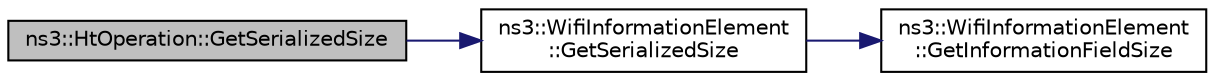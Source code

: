 digraph "ns3::HtOperation::GetSerializedSize"
{
 // LATEX_PDF_SIZE
  edge [fontname="Helvetica",fontsize="10",labelfontname="Helvetica",labelfontsize="10"];
  node [fontname="Helvetica",fontsize="10",shape=record];
  rankdir="LR";
  Node1 [label="ns3::HtOperation::GetSerializedSize",height=0.2,width=0.4,color="black", fillcolor="grey75", style="filled", fontcolor="black",tooltip=" "];
  Node1 -> Node2 [color="midnightblue",fontsize="10",style="solid",fontname="Helvetica"];
  Node2 [label="ns3::WifiInformationElement\l::GetSerializedSize",height=0.2,width=0.4,color="black", fillcolor="white", style="filled",URL="$classns3_1_1_wifi_information_element.html#a1e40d7d7a90f9c6d383223c26a977dc3",tooltip="Get the size of the serialized IE including Element ID and length fields."];
  Node2 -> Node3 [color="midnightblue",fontsize="10",style="solid",fontname="Helvetica"];
  Node3 [label="ns3::WifiInformationElement\l::GetInformationFieldSize",height=0.2,width=0.4,color="black", fillcolor="white", style="filled",URL="$classns3_1_1_wifi_information_element.html#a04af58633c58364e6b8d0ae2a7d777b2",tooltip="Length of serialized information (i.e., the length of the body of the IE, not including the Element I..."];
}
